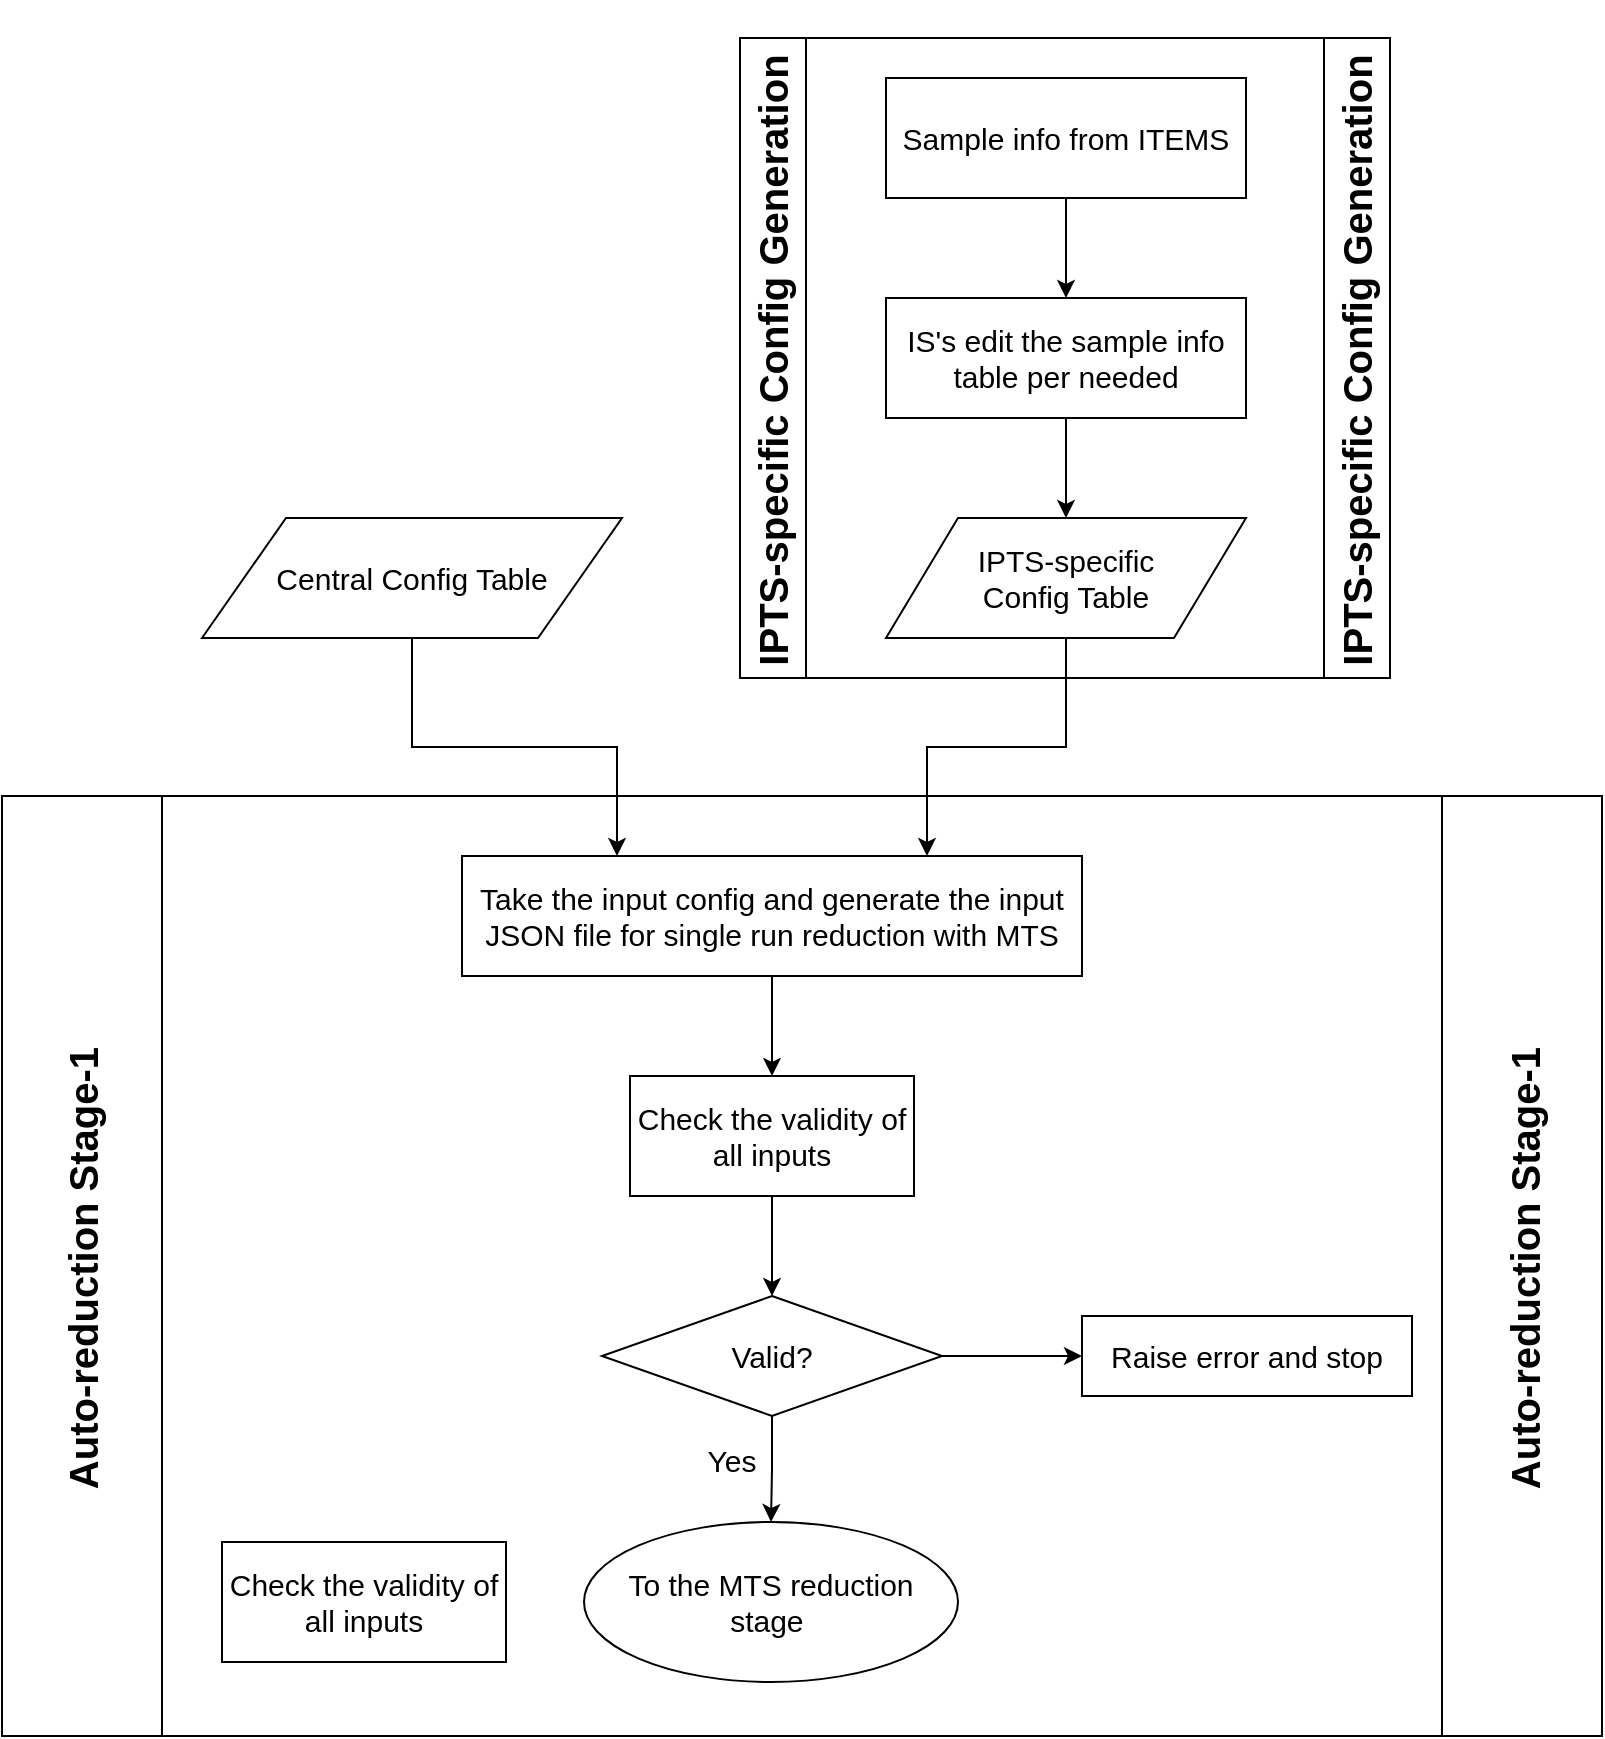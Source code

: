 <mxGraphModel dx="1186" dy="856" grid="1" gridSize="10" guides="1" tooltips="1" connect="1" arrows="1" fold="1" page="1" pageScale="1" pageWidth="850" pageHeight="1100" background="#ffffff"><root><mxCell id="0"/><mxCell id="1" parent="0"/><mxCell id="27" value="" style="shape=process;whiteSpace=wrap;html=1;" parent="1" vertex="1"><mxGeometry x="40" y="454" width="800" height="470" as="geometry"/></mxCell><mxCell id="10" value="" style="shape=process;whiteSpace=wrap;html=1;" parent="1" vertex="1"><mxGeometry x="409" y="75" width="325" height="320" as="geometry"/></mxCell><mxCell id="4" value="&lt;font style=&quot;font-size: 15px&quot;&gt;Central Config Table&lt;/font&gt;" style="shape=parallelogram;perimeter=parallelogramPerimeter;whiteSpace=wrap;html=1;" parent="1" vertex="1"><mxGeometry x="140" y="315" width="210" height="60" as="geometry"/></mxCell><mxCell id="35" style="edgeStyle=orthogonalEdgeStyle;rounded=0;html=1;exitX=0.5;exitY=1;jettySize=auto;orthogonalLoop=1;" parent="1" source="6" target="7" edge="1"><mxGeometry relative="1" as="geometry"/></mxCell><mxCell id="6" value="&lt;font style=&quot;font-size: 15px&quot;&gt;Sample info from ITEMS&lt;/font&gt;" style="rounded=0;whiteSpace=wrap;html=1;" parent="1" vertex="1"><mxGeometry x="482" y="95" width="180" height="60" as="geometry"/></mxCell><mxCell id="36" style="edgeStyle=orthogonalEdgeStyle;rounded=0;html=1;exitX=0.5;exitY=1;entryX=0.5;entryY=0;jettySize=auto;orthogonalLoop=1;" parent="1" source="7" target="8" edge="1"><mxGeometry relative="1" as="geometry"/></mxCell><mxCell id="7" value="&lt;font style=&quot;font-size: 15px&quot;&gt;IS's edit the sample info table per needed&lt;/font&gt;" style="rounded=0;whiteSpace=wrap;html=1;" parent="1" vertex="1"><mxGeometry x="482" y="205" width="180" height="60" as="geometry"/></mxCell><mxCell id="8" value="&lt;font style=&quot;font-size: 15px&quot;&gt;IPTS-specific&lt;/font&gt;&lt;div&gt;&lt;font style=&quot;font-size: 15px&quot;&gt;Config Table&lt;/font&gt;&lt;/div&gt;" style="shape=parallelogram;perimeter=parallelogramPerimeter;whiteSpace=wrap;html=1;" parent="1" vertex="1"><mxGeometry x="482" y="315" width="180" height="60" as="geometry"/></mxCell><mxCell id="9" value="&lt;font style=&quot;font-size: 15px&quot;&gt;Take the input config and generate the input JSON file for single run reduction with MTS&lt;/font&gt;" style="rounded=0;whiteSpace=wrap;html=1;" parent="1" vertex="1"><mxGeometry x="270" y="484" width="310" height="60" as="geometry"/></mxCell><mxCell id="20" style="edgeStyle=orthogonalEdgeStyle;rounded=0;html=1;exitX=0.5;exitY=1;entryX=0.25;entryY=0;jettySize=auto;orthogonalLoop=1;" parent="1" source="4" target="9" edge="1"><mxGeometry relative="1" as="geometry"/></mxCell><mxCell id="19" style="edgeStyle=orthogonalEdgeStyle;rounded=0;html=1;exitX=0.5;exitY=1;entryX=0.75;entryY=0;jettySize=auto;orthogonalLoop=1;" parent="1" source="8" target="9" edge="1"><mxGeometry relative="1" as="geometry"/></mxCell><mxCell id="12" value="&lt;b&gt;&lt;font style=&quot;font-size: 20px&quot;&gt;IPTS-specific Config Generation&lt;/font&gt;&lt;/b&gt;" style="text;html=1;strokeColor=none;fillColor=none;align=center;verticalAlign=middle;whiteSpace=wrap;rounded=0;rotation=-90;" parent="1" vertex="1"><mxGeometry x="245" y="216" width="360" height="40" as="geometry"/></mxCell><mxCell id="13" value="&lt;b&gt;&lt;font style=&quot;font-size: 20px&quot;&gt;IPTS-specific Config Generation&lt;/font&gt;&lt;/b&gt;" style="text;html=1;strokeColor=none;fillColor=none;align=center;verticalAlign=middle;whiteSpace=wrap;rounded=0;rotation=-90;" parent="1" vertex="1"><mxGeometry x="537" y="216" width="360" height="40" as="geometry"/></mxCell><mxCell id="14" value="&lt;font style=&quot;font-size: 15px&quot;&gt;Check the validity of all inputs&lt;/font&gt;" style="rounded=0;whiteSpace=wrap;html=1;" parent="1" vertex="1"><mxGeometry x="354" y="594" width="142" height="60" as="geometry"/></mxCell><mxCell id="21" style="edgeStyle=orthogonalEdgeStyle;rounded=0;html=1;exitX=0.5;exitY=1;entryX=0.5;entryY=0;jettySize=auto;orthogonalLoop=1;" parent="1" source="9" target="14" edge="1"><mxGeometry relative="1" as="geometry"/></mxCell><mxCell id="15" value="&lt;font style=&quot;font-size: 15px&quot;&gt;Valid?&lt;/font&gt;" style="rhombus;whiteSpace=wrap;html=1;" parent="1" vertex="1"><mxGeometry x="340" y="704" width="170" height="60" as="geometry"/></mxCell><mxCell id="22" style="edgeStyle=orthogonalEdgeStyle;rounded=0;html=1;exitX=0.5;exitY=1;jettySize=auto;orthogonalLoop=1;" parent="1" source="14" target="15" edge="1"><mxGeometry relative="1" as="geometry"/></mxCell><mxCell id="17" value="&lt;font style=&quot;font-size: 15px&quot;&gt;To the MTS reduction stage&amp;nbsp;&lt;/font&gt;" style="ellipse;whiteSpace=wrap;html=1;" parent="1" vertex="1"><mxGeometry x="331" y="817" width="187" height="80" as="geometry"/></mxCell><mxCell id="23" style="edgeStyle=orthogonalEdgeStyle;rounded=0;html=1;exitX=0.5;exitY=1;entryX=0.5;entryY=0;jettySize=auto;orthogonalLoop=1;" parent="1" source="15" target="17" edge="1"><mxGeometry relative="1" as="geometry"/></mxCell><mxCell id="24" value="&lt;font style=&quot;font-size: 15px&quot;&gt;Yes&lt;/font&gt;" style="text;html=1;strokeColor=none;fillColor=none;align=center;verticalAlign=middle;whiteSpace=wrap;rounded=0;" parent="1" vertex="1"><mxGeometry x="385" y="776" width="40" height="20" as="geometry"/></mxCell><mxCell id="25" value="&lt;font style=&quot;font-size: 15px&quot;&gt;Raise error and stop&lt;/font&gt;" style="rounded=0;whiteSpace=wrap;html=1;" parent="1" vertex="1"><mxGeometry x="580" y="714" width="165" height="40" as="geometry"/></mxCell><mxCell id="26" style="edgeStyle=orthogonalEdgeStyle;rounded=0;html=1;exitX=1;exitY=0.5;jettySize=auto;orthogonalLoop=1;" parent="1" source="15" target="25" edge="1"><mxGeometry relative="1" as="geometry"/></mxCell><mxCell id="29" value="&lt;b&gt;&lt;font style=&quot;font-size: 20px&quot;&gt;Auto-reduction Stage-1&lt;/font&gt;&lt;/b&gt;" style="text;html=1;strokeColor=none;fillColor=none;align=center;verticalAlign=middle;whiteSpace=wrap;rounded=0;rotation=-90;" parent="1" vertex="1"><mxGeometry x="-55" y="680" width="270" height="20" as="geometry"/></mxCell><mxCell id="32" value="&lt;b&gt;&lt;font style=&quot;font-size: 20px&quot;&gt;Auto-reduction Stage-1&lt;/font&gt;&lt;/b&gt;" style="text;html=1;strokeColor=none;fillColor=none;align=center;verticalAlign=middle;whiteSpace=wrap;rounded=0;rotation=-90;" parent="1" vertex="1"><mxGeometry x="666" y="680" width="270" height="20" as="geometry"/></mxCell><mxCell id="39" value="&lt;font style=&quot;font-size: 15px&quot;&gt;Check the validity of all inputs&lt;/font&gt;" style="rounded=0;whiteSpace=wrap;html=1;" vertex="1" parent="1"><mxGeometry x="150" y="827" width="142" height="60" as="geometry"/></mxCell></root></mxGraphModel>